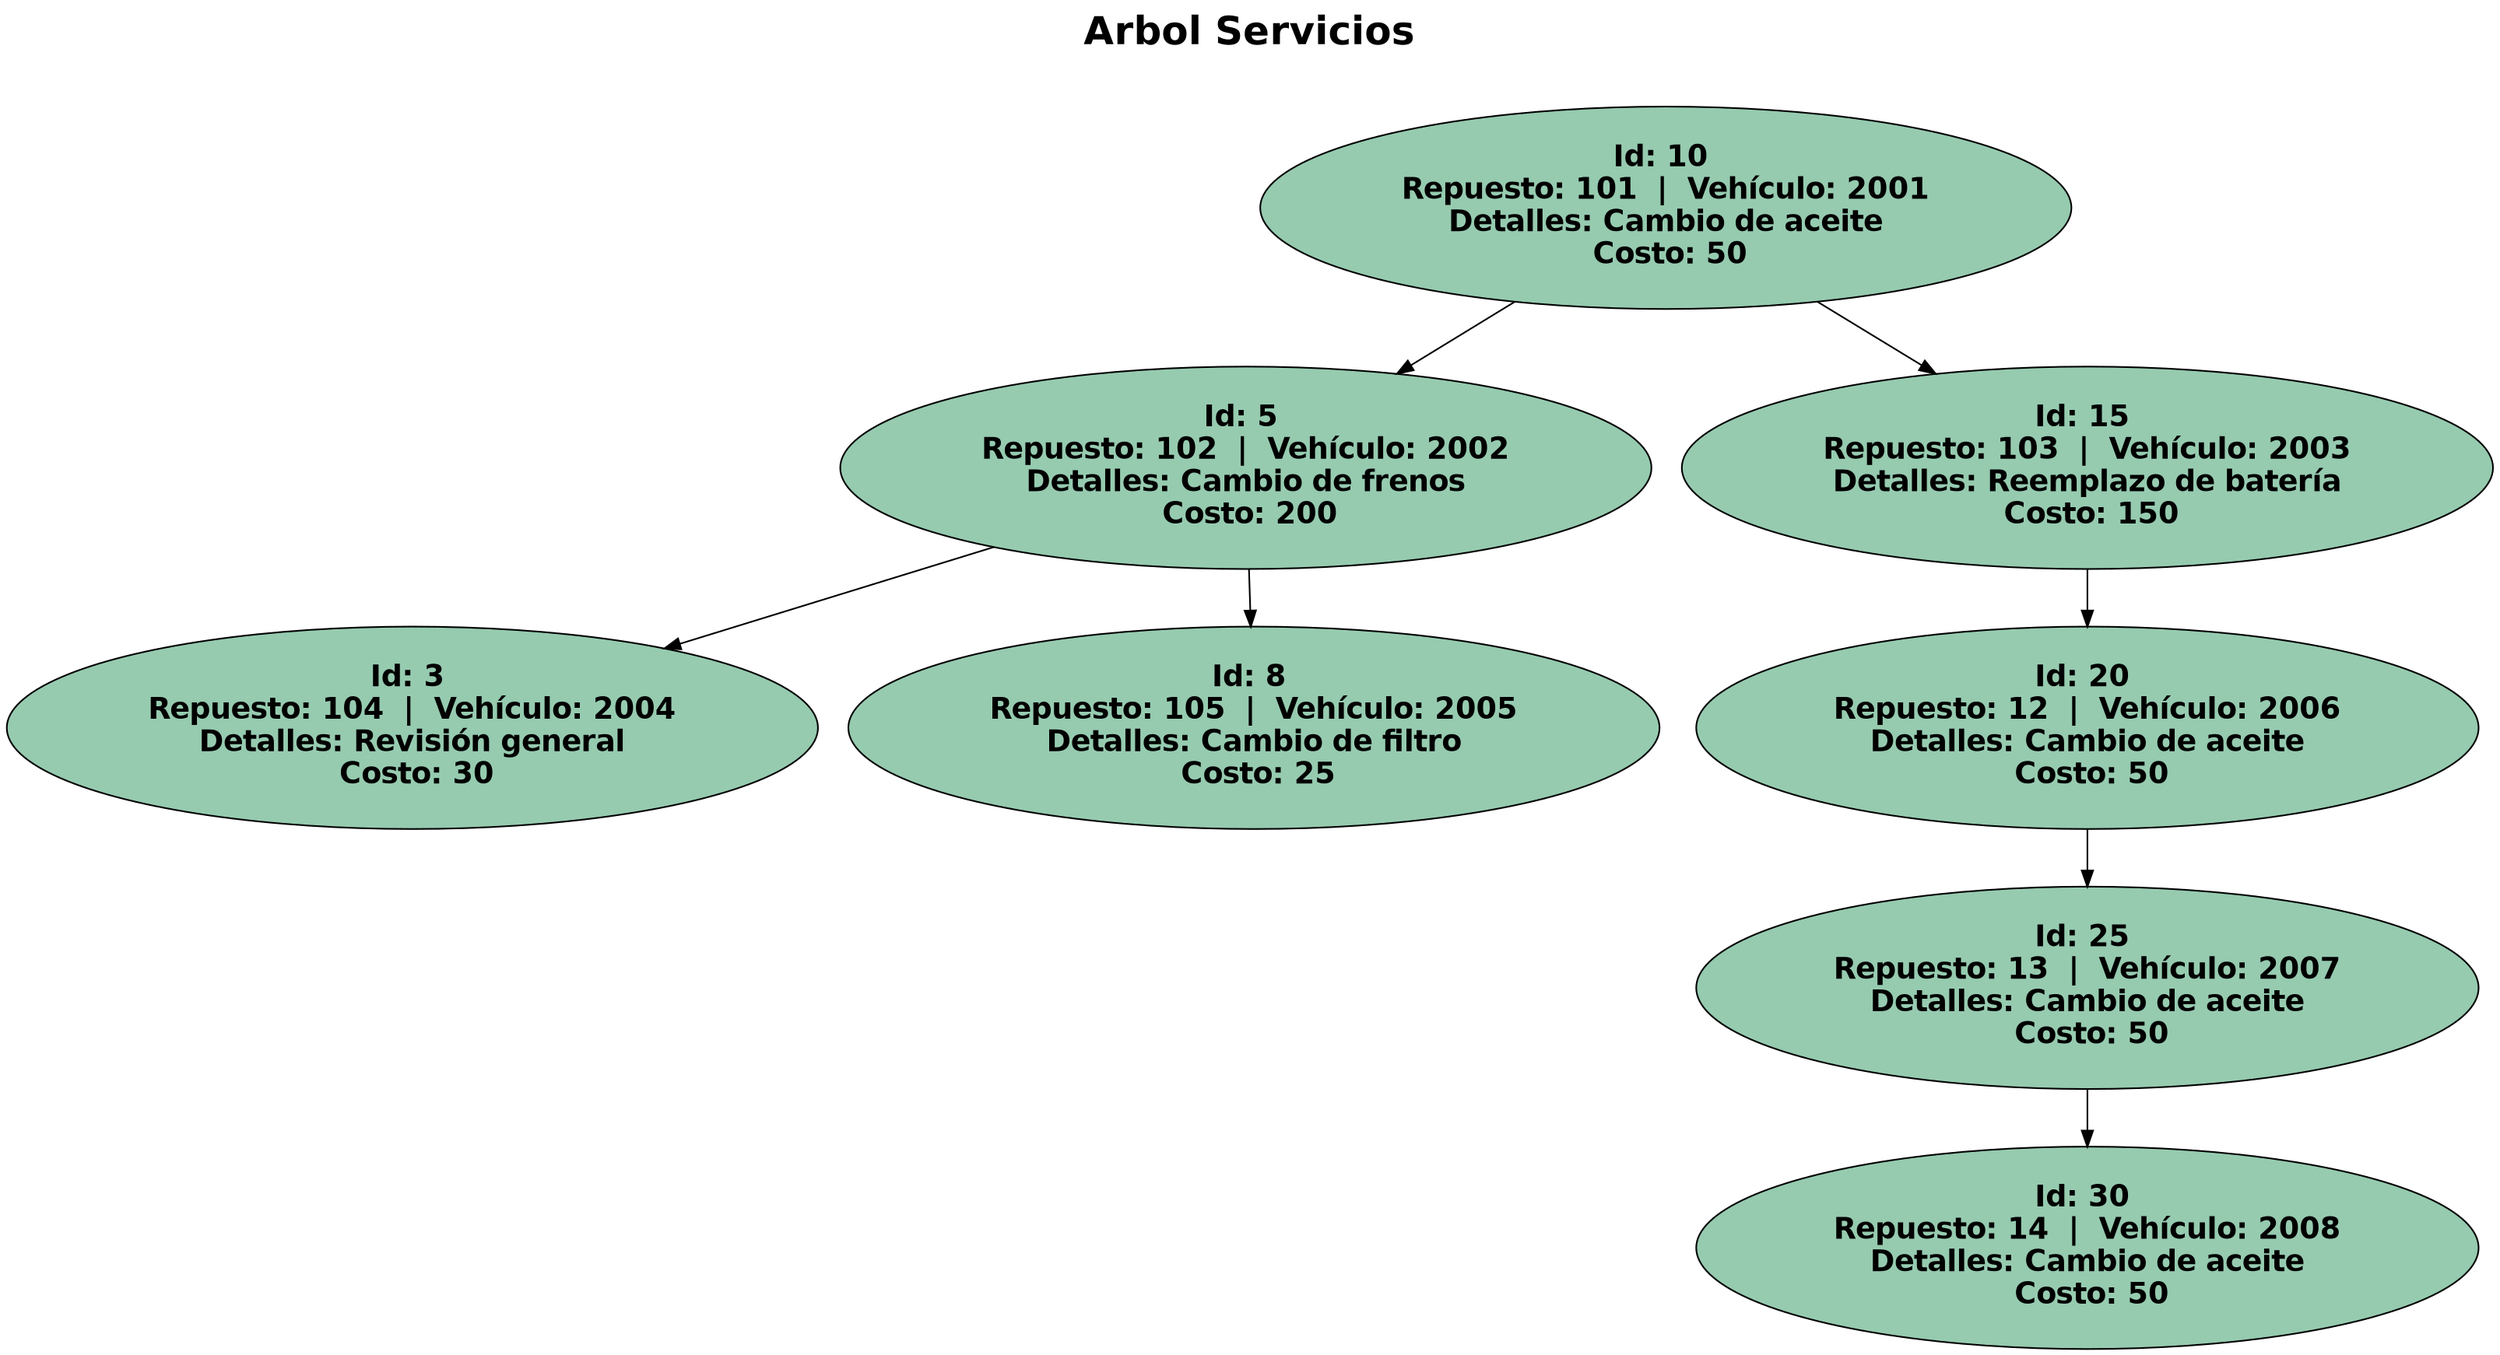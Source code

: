 digraph G {
label = "Arbol Servicios

";

labelloc = "t";
fontsize = 24;
fontname = "Helvetica-Bold";
 10 [label="Id: 10 \n Repuesto: 101  |  Vehículo: 2001 \n Detalles: Cambio de aceite \n Costo: 50" style="filled" fillcolor="#96cbb0" fontname="Helvetica-Bold" fontsize = 18 ];
  10 -> 5;
 5 [label="Id: 5 \n Repuesto: 102  |  Vehículo: 2002 \n Detalles: Cambio de frenos \n Costo: 200" style="filled" fillcolor="#96cbb0" fontname="Helvetica-Bold" fontsize = 18 ];
  5 -> 3;
 3 [label="Id: 3 \n Repuesto: 104  |  Vehículo: 2004 \n Detalles: Revisión general \n Costo: 30" style="filled" fillcolor="#96cbb0" fontname="Helvetica-Bold" fontsize = 18 ];
  5 -> 8;
 8 [label="Id: 8 \n Repuesto: 105  |  Vehículo: 2005 \n Detalles: Cambio de filtro \n Costo: 25" style="filled" fillcolor="#96cbb0" fontname="Helvetica-Bold" fontsize = 18 ];
  10 -> 15;
 15 [label="Id: 15 \n Repuesto: 103  |  Vehículo: 2003 \n Detalles: Reemplazo de batería \n Costo: 150" style="filled" fillcolor="#96cbb0" fontname="Helvetica-Bold" fontsize = 18 ];
  15 -> 20;
 20 [label="Id: 20 \n Repuesto: 12  |  Vehículo: 2006 \n Detalles: Cambio de aceite \n Costo: 50" style="filled" fillcolor="#96cbb0" fontname="Helvetica-Bold" fontsize = 18 ];
  20 -> 25;
 25 [label="Id: 25 \n Repuesto: 13  |  Vehículo: 2007 \n Detalles: Cambio de aceite \n Costo: 50" style="filled" fillcolor="#96cbb0" fontname="Helvetica-Bold" fontsize = 18 ];
  25 -> 30;
 30 [label="Id: 30 \n Repuesto: 14  |  Vehículo: 2008 \n Detalles: Cambio de aceite \n Costo: 50" style="filled" fillcolor="#96cbb0" fontname="Helvetica-Bold" fontsize = 18 ];
}
